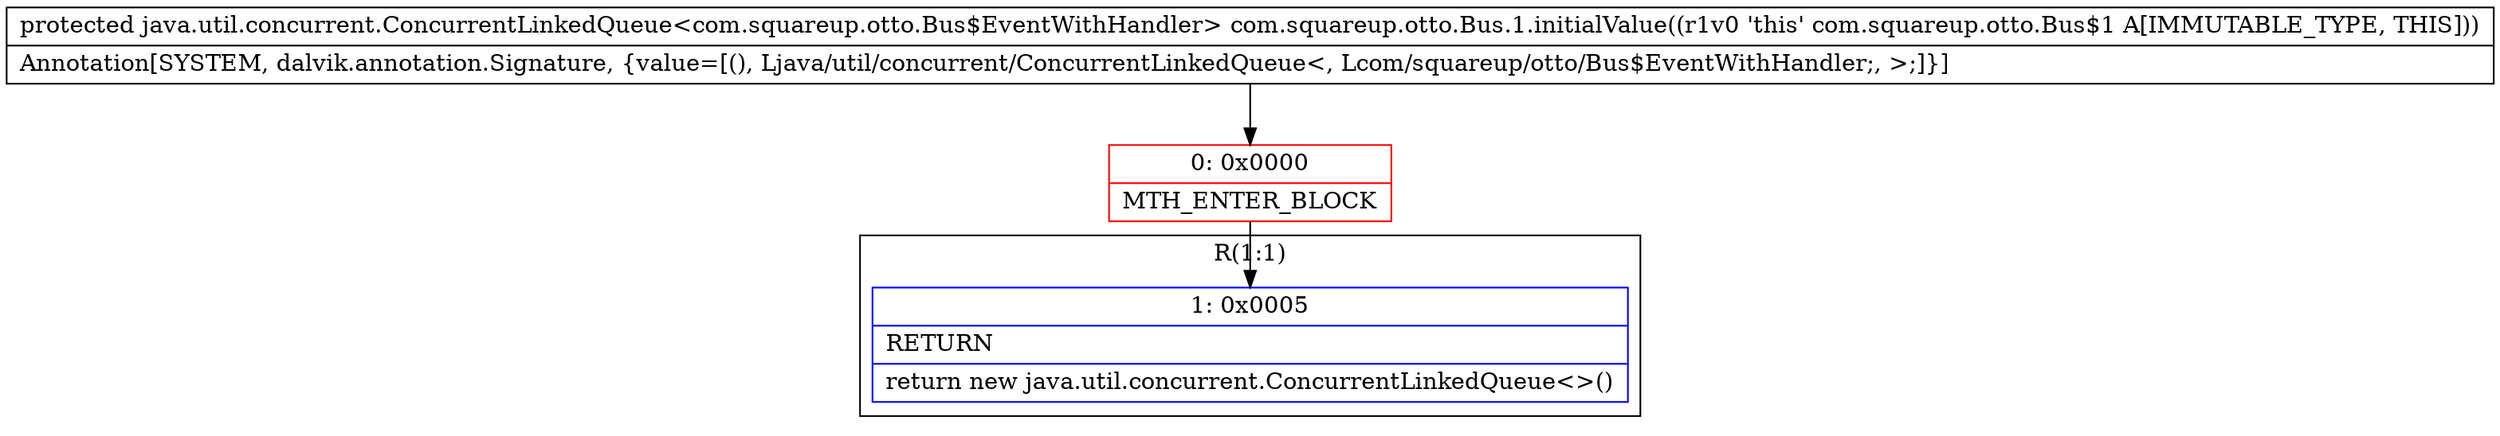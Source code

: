 digraph "CFG forcom.squareup.otto.Bus.1.initialValue()Ljava\/util\/concurrent\/ConcurrentLinkedQueue;" {
subgraph cluster_Region_361857582 {
label = "R(1:1)";
node [shape=record,color=blue];
Node_1 [shape=record,label="{1\:\ 0x0005|RETURN\l|return new java.util.concurrent.ConcurrentLinkedQueue\<\>()\l}"];
}
Node_0 [shape=record,color=red,label="{0\:\ 0x0000|MTH_ENTER_BLOCK\l}"];
MethodNode[shape=record,label="{protected java.util.concurrent.ConcurrentLinkedQueue\<com.squareup.otto.Bus$EventWithHandler\> com.squareup.otto.Bus.1.initialValue((r1v0 'this' com.squareup.otto.Bus$1 A[IMMUTABLE_TYPE, THIS]))  | Annotation[SYSTEM, dalvik.annotation.Signature, \{value=[(), Ljava\/util\/concurrent\/ConcurrentLinkedQueue\<, Lcom\/squareup\/otto\/Bus$EventWithHandler;, \>;]\}]\l}"];
MethodNode -> Node_0;
Node_0 -> Node_1;
}

